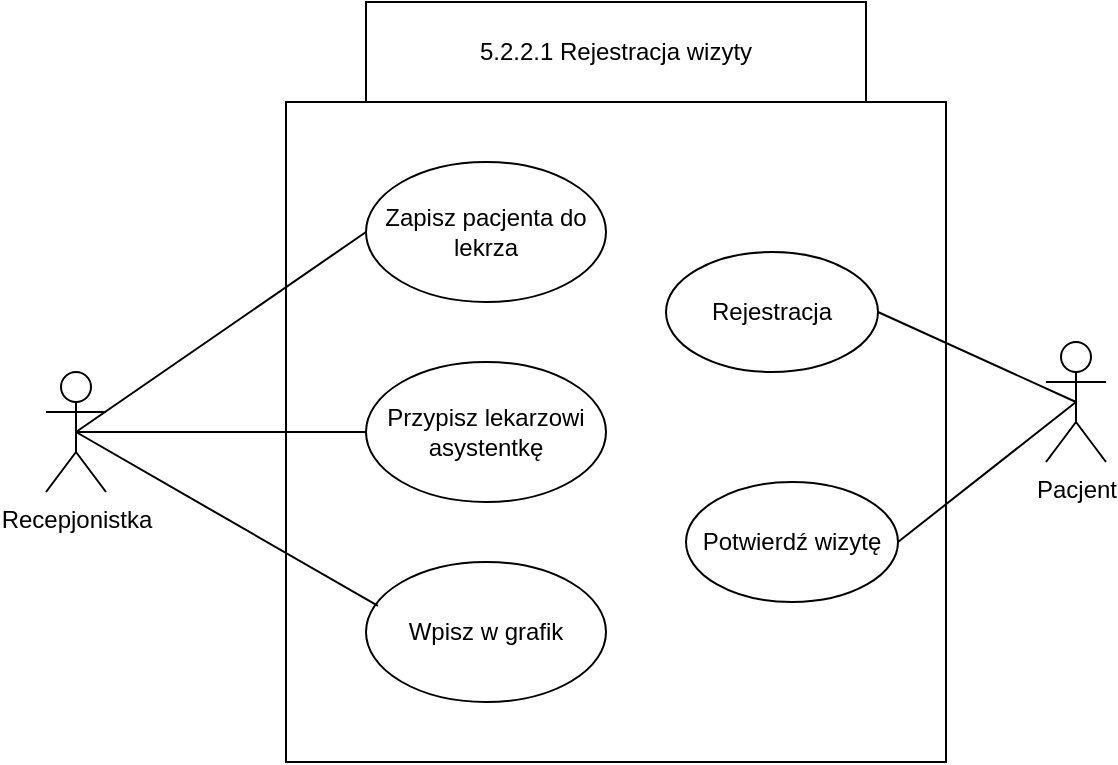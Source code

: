 <mxfile version="21.3.0" type="device">
  <diagram name="Strona-1" id="Uu0WhD-oibmJ6Q5krLVX">
    <mxGraphModel dx="1434" dy="782" grid="1" gridSize="10" guides="1" tooltips="1" connect="1" arrows="1" fold="1" page="1" pageScale="1" pageWidth="827" pageHeight="1169" math="0" shadow="0">
      <root>
        <mxCell id="0" />
        <mxCell id="1" parent="0" />
        <mxCell id="zo0r8RxoVhE8TmbRMtNV-1" value="" style="whiteSpace=wrap;html=1;aspect=fixed;" parent="1" vertex="1">
          <mxGeometry x="230" y="190" width="330" height="330" as="geometry" />
        </mxCell>
        <mxCell id="zo0r8RxoVhE8TmbRMtNV-2" value="Pacjent" style="shape=umlActor;verticalLabelPosition=bottom;verticalAlign=top;html=1;outlineConnect=0;" parent="1" vertex="1">
          <mxGeometry x="610" y="310" width="30" height="60" as="geometry" />
        </mxCell>
        <mxCell id="zo0r8RxoVhE8TmbRMtNV-3" value="Rejestracja" style="ellipse;whiteSpace=wrap;html=1;" parent="1" vertex="1">
          <mxGeometry x="420" y="265" width="106" height="60" as="geometry" />
        </mxCell>
        <mxCell id="zo0r8RxoVhE8TmbRMtNV-4" value="" style="endArrow=none;html=1;rounded=0;entryX=1;entryY=0.5;entryDx=0;entryDy=0;exitX=0.5;exitY=0.5;exitDx=0;exitDy=0;exitPerimeter=0;" parent="1" source="zo0r8RxoVhE8TmbRMtNV-2" target="zo0r8RxoVhE8TmbRMtNV-3" edge="1">
          <mxGeometry relative="1" as="geometry">
            <mxPoint x="330" y="280" as="sourcePoint" />
            <mxPoint x="490" y="280" as="targetPoint" />
          </mxGeometry>
        </mxCell>
        <mxCell id="zo0r8RxoVhE8TmbRMtNV-5" value="Zapisz pacjenta do lekrza" style="ellipse;whiteSpace=wrap;html=1;" parent="1" vertex="1">
          <mxGeometry x="270" y="220" width="120" height="70" as="geometry" />
        </mxCell>
        <mxCell id="zo0r8RxoVhE8TmbRMtNV-6" value="Recepjonistka" style="shape=umlActor;verticalLabelPosition=bottom;verticalAlign=top;html=1;outlineConnect=0;" parent="1" vertex="1">
          <mxGeometry x="110" y="325" width="30" height="60" as="geometry" />
        </mxCell>
        <mxCell id="zo0r8RxoVhE8TmbRMtNV-7" value="" style="endArrow=none;html=1;rounded=0;entryX=0.5;entryY=0.5;entryDx=0;entryDy=0;exitX=0;exitY=0.5;exitDx=0;exitDy=0;entryPerimeter=0;" parent="1" source="zo0r8RxoVhE8TmbRMtNV-5" target="zo0r8RxoVhE8TmbRMtNV-6" edge="1">
          <mxGeometry relative="1" as="geometry">
            <mxPoint x="269" y="250" as="sourcePoint" />
            <mxPoint x="180" y="250" as="targetPoint" />
          </mxGeometry>
        </mxCell>
        <mxCell id="zo0r8RxoVhE8TmbRMtNV-11" value="&lt;div&gt;Przypisz lekarzowi asystentkę&lt;/div&gt;" style="ellipse;whiteSpace=wrap;html=1;" parent="1" vertex="1">
          <mxGeometry x="270" y="320" width="120" height="70" as="geometry" />
        </mxCell>
        <mxCell id="zo0r8RxoVhE8TmbRMtNV-12" value="Wpisz w grafik" style="ellipse;whiteSpace=wrap;html=1;" parent="1" vertex="1">
          <mxGeometry x="270" y="420" width="120" height="70" as="geometry" />
        </mxCell>
        <mxCell id="zo0r8RxoVhE8TmbRMtNV-13" value="" style="endArrow=none;html=1;rounded=0;entryX=0.5;entryY=0.5;entryDx=0;entryDy=0;exitX=0;exitY=0.5;exitDx=0;exitDy=0;entryPerimeter=0;" parent="1" source="zo0r8RxoVhE8TmbRMtNV-11" target="zo0r8RxoVhE8TmbRMtNV-6" edge="1">
          <mxGeometry relative="1" as="geometry">
            <mxPoint x="280" y="305" as="sourcePoint" />
            <mxPoint x="155" y="330" as="targetPoint" />
          </mxGeometry>
        </mxCell>
        <mxCell id="zo0r8RxoVhE8TmbRMtNV-14" value="" style="endArrow=none;html=1;rounded=0;entryX=0.5;entryY=0.5;entryDx=0;entryDy=0;entryPerimeter=0;exitX=0.05;exitY=0.314;exitDx=0;exitDy=0;exitPerimeter=0;" parent="1" source="zo0r8RxoVhE8TmbRMtNV-12" target="zo0r8RxoVhE8TmbRMtNV-6" edge="1">
          <mxGeometry relative="1" as="geometry">
            <mxPoint x="290" y="315" as="sourcePoint" />
            <mxPoint x="165" y="340" as="targetPoint" />
          </mxGeometry>
        </mxCell>
        <mxCell id="zo0r8RxoVhE8TmbRMtNV-16" value="5.2.2.1 Rejestracja wizyty" style="rounded=0;whiteSpace=wrap;html=1;" parent="1" vertex="1">
          <mxGeometry x="270" y="140" width="250" height="50" as="geometry" />
        </mxCell>
        <mxCell id="zo0r8RxoVhE8TmbRMtNV-18" value="Potwierdź wizytę" style="ellipse;whiteSpace=wrap;html=1;" parent="1" vertex="1">
          <mxGeometry x="430" y="380" width="106" height="60" as="geometry" />
        </mxCell>
        <mxCell id="zo0r8RxoVhE8TmbRMtNV-19" value="" style="endArrow=none;html=1;rounded=0;entryX=1;entryY=0.5;entryDx=0;entryDy=0;exitX=0.5;exitY=0.5;exitDx=0;exitDy=0;exitPerimeter=0;" parent="1" source="zo0r8RxoVhE8TmbRMtNV-2" target="zo0r8RxoVhE8TmbRMtNV-18" edge="1">
          <mxGeometry relative="1" as="geometry">
            <mxPoint x="635" y="330" as="sourcePoint" />
            <mxPoint x="544" y="364" as="targetPoint" />
          </mxGeometry>
        </mxCell>
      </root>
    </mxGraphModel>
  </diagram>
</mxfile>
